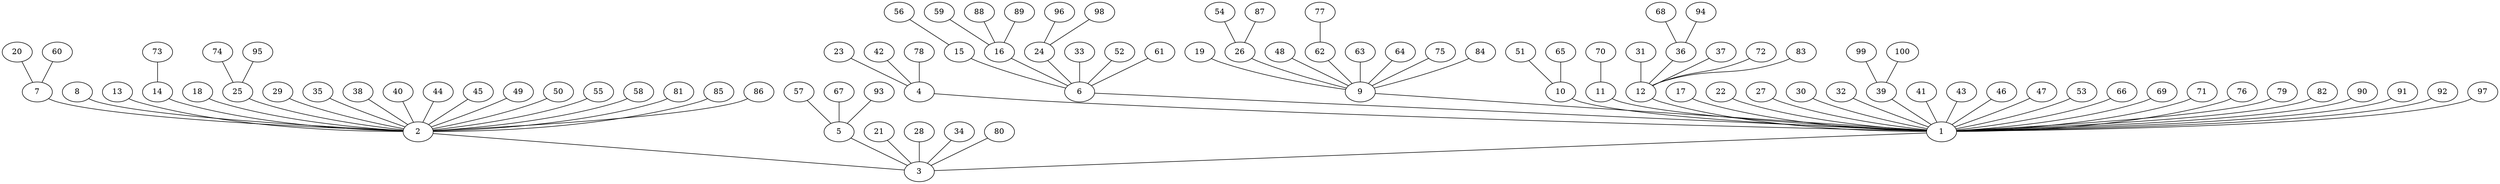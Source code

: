 graph x {
1 -- 3
2 -- 3
5 -- 3
21 -- 3
28 -- 3
34 -- 3
80 -- 3
4 -- 1
6 -- 1
9 -- 1
10 -- 1
11 -- 1
12 -- 1
17 -- 1
22 -- 1
27 -- 1
30 -- 1
32 -- 1
39 -- 1
41 -- 1
43 -- 1
46 -- 1
47 -- 1
53 -- 1
66 -- 1
69 -- 1
71 -- 1
76 -- 1
79 -- 1
82 -- 1
90 -- 1
91 -- 1
92 -- 1
97 -- 1
7 -- 2
8 -- 2
13 -- 2
14 -- 2
18 -- 2
25 -- 2
29 -- 2
35 -- 2
38 -- 2
40 -- 2
44 -- 2
45 -- 2
49 -- 2
50 -- 2
55 -- 2
58 -- 2
81 -- 2
85 -- 2
86 -- 2
57 -- 5
67 -- 5
93 -- 5
23 -- 4
42 -- 4
78 -- 4
15 -- 6
16 -- 6
24 -- 6
33 -- 6
52 -- 6
61 -- 6
19 -- 9
26 -- 9
48 -- 9
62 -- 9
63 -- 9
64 -- 9
75 -- 9
84 -- 9
51 -- 10
65 -- 10
70 -- 11
31 -- 12
36 -- 12
37 -- 12
72 -- 12
83 -- 12
99 -- 39
100 -- 39
20 -- 7
60 -- 7
73 -- 14
74 -- 25
95 -- 25
56 -- 15
59 -- 16
88 -- 16
89 -- 16
96 -- 24
98 -- 24
54 -- 26
87 -- 26
77 -- 62
68 -- 36
94 -- 36
}